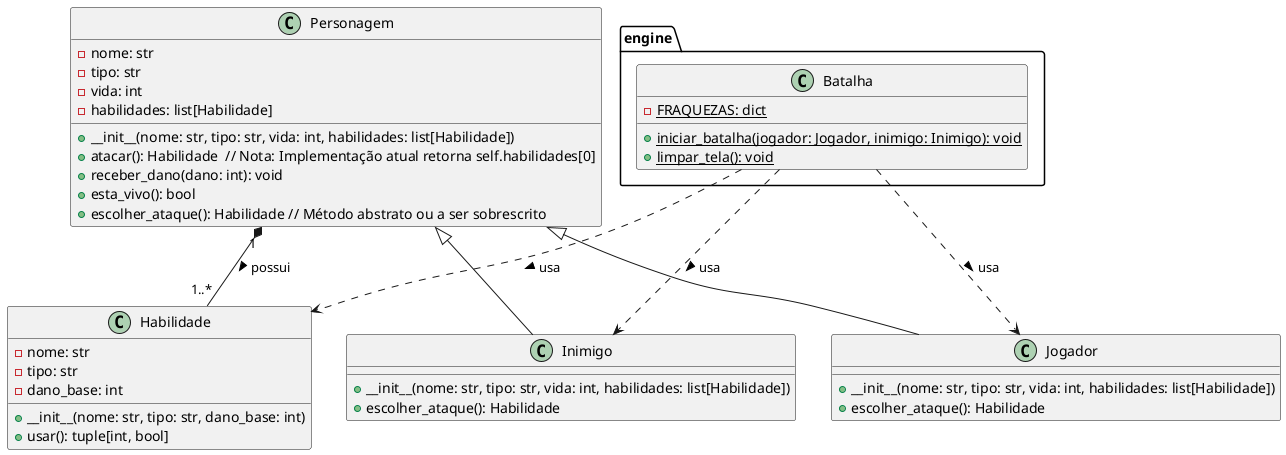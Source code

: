 @startuml

class Habilidade {
  - nome: str
  - tipo: str
  - dano_base: int
  + __init__(nome: str, tipo: str, dano_base: int)
  + usar(): tuple[int, bool]
}

class Personagem {
  - nome: str
  - tipo: str
  - vida: int
  - habilidades: list[Habilidade]
  + __init__(nome: str, tipo: str, vida: int, habilidades: list[Habilidade])
  + atacar(): Habilidade  // Nota: Implementação atual retorna self.habilidades[0]
  + receber_dano(dano: int): void
  + esta_vivo(): bool
  + escolher_ataque(): Habilidade // Método abstrato ou a ser sobrescrito
}

class Jogador extends Personagem {
  + __init__(nome: str, tipo: str, vida: int, habilidades: list[Habilidade])
  + escolher_ataque(): Habilidade
}

class Inimigo extends Personagem {
  + __init__(nome: str, tipo: str, vida: int, habilidades: list[Habilidade])
  + escolher_ataque(): Habilidade
}

package engine {
  class Batalha {
    + {static} iniciar_batalha(jogador: Jogador, inimigo: Inimigo): void
    + {static} limpar_tela(): void
    - {static} FRAQUEZAS: dict
  }
}

Personagem "1" *-- "1..*" Habilidade : possui >
Batalha ..> Jogador : usa >
Batalha ..> Inimigo : usa >
Batalha ..> Habilidade : usa >

@enduml